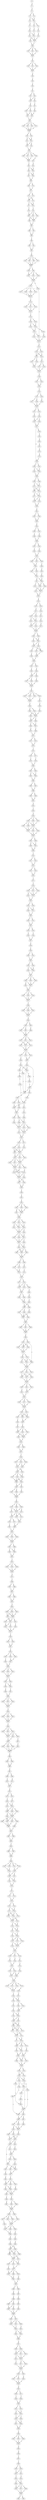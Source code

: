 strict digraph  {
	S0 -> S1 [ label = G ];
	S1 -> S2 [ label = G ];
	S2 -> S3 [ label = T ];
	S2 -> S4 [ label = C ];
	S3 -> S5 [ label = T ];
	S3 -> S6 [ label = G ];
	S4 -> S6 [ label = G ];
	S5 -> S7 [ label = G ];
	S6 -> S8 [ label = T ];
	S6 -> S9 [ label = A ];
	S7 -> S10 [ label = G ];
	S8 -> S11 [ label = T ];
	S9 -> S12 [ label = C ];
	S10 -> S13 [ label = C ];
	S10 -> S14 [ label = A ];
	S11 -> S13 [ label = C ];
	S12 -> S15 [ label = G ];
	S13 -> S16 [ label = T ];
	S13 -> S17 [ label = C ];
	S14 -> S17 [ label = C ];
	S15 -> S17 [ label = C ];
	S16 -> S18 [ label = T ];
	S17 -> S18 [ label = T ];
	S18 -> S19 [ label = C ];
	S18 -> S20 [ label = G ];
	S18 -> S21 [ label = A ];
	S19 -> S22 [ label = A ];
	S20 -> S22 [ label = A ];
	S21 -> S22 [ label = A ];
	S22 -> S23 [ label = C ];
	S23 -> S24 [ label = G ];
	S23 -> S25 [ label = C ];
	S23 -> S26 [ label = T ];
	S24 -> S27 [ label = T ];
	S25 -> S27 [ label = T ];
	S26 -> S27 [ label = T ];
	S27 -> S28 [ label = A ];
	S28 -> S29 [ label = C ];
	S29 -> S30 [ label = C ];
	S30 -> S31 [ label = T ];
	S31 -> S32 [ label = C ];
	S31 -> S33 [ label = G ];
	S32 -> S34 [ label = T ];
	S33 -> S34 [ label = T ];
	S33 -> S35 [ label = G ];
	S34 -> S36 [ label = A ];
	S35 -> S37 [ label = T ];
	S36 -> S38 [ label = C ];
	S36 -> S39 [ label = T ];
	S37 -> S40 [ label = G ];
	S38 -> S41 [ label = G ];
	S38 -> S42 [ label = A ];
	S39 -> S41 [ label = G ];
	S40 -> S42 [ label = A ];
	S41 -> S43 [ label = T ];
	S42 -> S43 [ label = T ];
	S43 -> S44 [ label = A ];
	S43 -> S45 [ label = G ];
	S43 -> S46 [ label = C ];
	S43 -> S47 [ label = T ];
	S44 -> S48 [ label = G ];
	S45 -> S48 [ label = G ];
	S46 -> S48 [ label = G ];
	S47 -> S48 [ label = G ];
	S48 -> S49 [ label = G ];
	S48 -> S50 [ label = C ];
	S49 -> S51 [ label = A ];
	S49 -> S52 [ label = G ];
	S50 -> S51 [ label = A ];
	S51 -> S53 [ label = A ];
	S51 -> S54 [ label = G ];
	S52 -> S54 [ label = G ];
	S53 -> S55 [ label = T ];
	S54 -> S55 [ label = T ];
	S55 -> S56 [ label = C ];
	S55 -> S57 [ label = T ];
	S55 -> S58 [ label = A ];
	S55 -> S59 [ label = G ];
	S56 -> S60 [ label = C ];
	S57 -> S60 [ label = C ];
	S58 -> S61 [ label = G ];
	S59 -> S60 [ label = C ];
	S60 -> S62 [ label = T ];
	S61 -> S63 [ label = G ];
	S62 -> S64 [ label = A ];
	S62 -> S65 [ label = G ];
	S63 -> S64 [ label = A ];
	S64 -> S66 [ label = G ];
	S65 -> S67 [ label = A ];
	S65 -> S66 [ label = G ];
	S66 -> S68 [ label = T ];
	S67 -> S68 [ label = T ];
	S68 -> S69 [ label = G ];
	S68 -> S70 [ label = C ];
	S69 -> S71 [ label = T ];
	S70 -> S71 [ label = T ];
	S71 -> S72 [ label = T ];
	S71 -> S73 [ label = A ];
	S72 -> S74 [ label = T ];
	S72 -> S75 [ label = C ];
	S73 -> S74 [ label = T ];
	S74 -> S76 [ label = G ];
	S74 -> S77 [ label = C ];
	S75 -> S76 [ label = G ];
	S76 -> S78 [ label = C ];
	S77 -> S79 [ label = T ];
	S78 -> S80 [ label = C ];
	S78 -> S81 [ label = G ];
	S78 -> S82 [ label = T ];
	S79 -> S80 [ label = C ];
	S80 -> S83 [ label = T ];
	S81 -> S83 [ label = T ];
	S82 -> S83 [ label = T ];
	S82 -> S84 [ label = G ];
	S83 -> S85 [ label = C ];
	S84 -> S85 [ label = C ];
	S85 -> S86 [ label = C ];
	S85 -> S87 [ label = T ];
	S86 -> S88 [ label = T ];
	S87 -> S88 [ label = T ];
	S88 -> S89 [ label = T ];
	S89 -> S90 [ label = C ];
	S89 -> S91 [ label = T ];
	S90 -> S92 [ label = C ];
	S91 -> S92 [ label = C ];
	S92 -> S93 [ label = C ];
	S93 -> S94 [ label = A ];
	S93 -> S95 [ label = C ];
	S93 -> S96 [ label = T ];
	S93 -> S97 [ label = G ];
	S94 -> S98 [ label = T ];
	S95 -> S98 [ label = T ];
	S96 -> S98 [ label = T ];
	S97 -> S98 [ label = T ];
	S98 -> S99 [ label = C ];
	S98 -> S100 [ label = A ];
	S99 -> S101 [ label = T ];
	S99 -> S102 [ label = C ];
	S99 -> S103 [ label = A ];
	S100 -> S102 [ label = C ];
	S101 -> S104 [ label = C ];
	S102 -> S104 [ label = C ];
	S103 -> S104 [ label = C ];
	S104 -> S105 [ label = C ];
	S104 -> S106 [ label = A ];
	S105 -> S107 [ label = A ];
	S105 -> S108 [ label = T ];
	S105 -> S109 [ label = G ];
	S105 -> S110 [ label = C ];
	S106 -> S111 [ label = C ];
	S107 -> S112 [ label = C ];
	S108 -> S112 [ label = C ];
	S109 -> S112 [ label = C ];
	S110 -> S112 [ label = C ];
	S111 -> S113 [ label = A ];
	S112 -> S114 [ label = C ];
	S113 -> S115 [ label = A ];
	S114 -> S116 [ label = G ];
	S114 -> S117 [ label = A ];
	S114 -> S118 [ label = T ];
	S115 -> S119 [ label = A ];
	S115 -> S120 [ label = G ];
	S116 -> S121 [ label = C ];
	S117 -> S121 [ label = C ];
	S118 -> S121 [ label = C ];
	S119 -> S122 [ label = T ];
	S119 -> S123 [ label = G ];
	S120 -> S122 [ label = T ];
	S120 -> S123 [ label = G ];
	S121 -> S124 [ label = T ];
	S122 -> S125 [ label = C ];
	S122 -> S126 [ label = T ];
	S123 -> S127 [ label = A ];
	S124 -> S128 [ label = G ];
	S124 -> S129 [ label = C ];
	S125 -> S130 [ label = T ];
	S126 -> S130 [ label = T ];
	S127 -> S131 [ label = G ];
	S127 -> S132 [ label = C ];
	S128 -> S133 [ label = T ];
	S128 -> S134 [ label = C ];
	S129 -> S133 [ label = T ];
	S130 -> S135 [ label = T ];
	S131 -> S135 [ label = T ];
	S132 -> S135 [ label = T ];
	S133 -> S136 [ label = G ];
	S133 -> S137 [ label = C ];
	S134 -> S137 [ label = C ];
	S135 -> S138 [ label = G ];
	S136 -> S139 [ label = G ];
	S137 -> S140 [ label = T ];
	S137 -> S111 [ label = C ];
	S138 -> S141 [ label = C ];
	S138 -> S142 [ label = T ];
	S139 -> S113 [ label = A ];
	S140 -> S113 [ label = A ];
	S141 -> S143 [ label = A ];
	S142 -> S143 [ label = A ];
	S143 -> S144 [ label = T ];
	S144 -> S145 [ label = T ];
	S144 -> S146 [ label = C ];
	S145 -> S147 [ label = C ];
	S145 -> S148 [ label = A ];
	S146 -> S149 [ label = G ];
	S147 -> S150 [ label = A ];
	S148 -> S150 [ label = A ];
	S149 -> S150 [ label = A ];
	S150 -> S151 [ label = A ];
	S150 -> S152 [ label = G ];
	S151 -> S153 [ label = G ];
	S152 -> S154 [ label = C ];
	S153 -> S155 [ label = A ];
	S154 -> S156 [ label = C ];
	S154 -> S155 [ label = A ];
	S155 -> S157 [ label = G ];
	S156 -> S157 [ label = G ];
	S157 -> S158 [ label = A ];
	S157 -> S159 [ label = G ];
	S158 -> S160 [ label = A ];
	S158 -> S161 [ label = C ];
	S159 -> S162 [ label = T ];
	S160 -> S163 [ label = T ];
	S160 -> S164 [ label = C ];
	S161 -> S163 [ label = T ];
	S162 -> S165 [ label = G ];
	S163 -> S166 [ label = T ];
	S164 -> S166 [ label = T ];
	S165 -> S167 [ label = A ];
	S166 -> S168 [ label = T ];
	S166 -> S169 [ label = C ];
	S167 -> S170 [ label = G ];
	S168 -> S171 [ label = C ];
	S168 -> S172 [ label = T ];
	S169 -> S171 [ label = C ];
	S170 -> S173 [ label = A ];
	S171 -> S174 [ label = T ];
	S171 -> S175 [ label = C ];
	S172 -> S175 [ label = C ];
	S172 -> S174 [ label = T ];
	S173 -> S158 [ label = A ];
	S174 -> S176 [ label = T ];
	S174 -> S177 [ label = G ];
	S175 -> S176 [ label = T ];
	S176 -> S178 [ label = G ];
	S176 -> S179 [ label = A ];
	S177 -> S178 [ label = G ];
	S178 -> S180 [ label = G ];
	S179 -> S180 [ label = G ];
	S180 -> S181 [ label = A ];
	S181 -> S182 [ label = C ];
	S181 -> S183 [ label = T ];
	S182 -> S184 [ label = A ];
	S183 -> S184 [ label = A ];
	S184 -> S185 [ label = A ];
	S185 -> S186 [ label = T ];
	S185 -> S187 [ label = C ];
	S186 -> S188 [ label = C ];
	S187 -> S189 [ label = T ];
	S188 -> S190 [ label = T ];
	S189 -> S190 [ label = T ];
	S190 -> S191 [ label = C ];
	S190 -> S192 [ label = A ];
	S191 -> S193 [ label = C ];
	S192 -> S194 [ label = T ];
	S193 -> S195 [ label = C ];
	S194 -> S195 [ label = C ];
	S195 -> S196 [ label = A ];
	S195 -> S197 [ label = C ];
	S195 -> S198 [ label = G ];
	S196 -> S199 [ label = A ];
	S197 -> S199 [ label = A ];
	S198 -> S200 [ label = T ];
	S199 -> S201 [ label = A ];
	S199 -> S202 [ label = G ];
	S200 -> S203 [ label = T ];
	S201 -> S204 [ label = C ];
	S202 -> S204 [ label = C ];
	S203 -> S205 [ label = T ];
	S204 -> S206 [ label = G ];
	S204 -> S207 [ label = A ];
	S205 -> S206 [ label = G ];
	S206 -> S208 [ label = A ];
	S206 -> S209 [ label = G ];
	S207 -> S209 [ label = G ];
	S207 -> S210 [ label = C ];
	S208 -> S211 [ label = T ];
	S209 -> S211 [ label = T ];
	S209 -> S212 [ label = C ];
	S210 -> S211 [ label = T ];
	S211 -> S213 [ label = G ];
	S212 -> S213 [ label = G ];
	S213 -> S214 [ label = A ];
	S214 -> S215 [ label = C ];
	S214 -> S216 [ label = T ];
	S215 -> S217 [ label = A ];
	S216 -> S218 [ label = G ];
	S217 -> S219 [ label = T ];
	S217 -> S220 [ label = C ];
	S218 -> S221 [ label = A ];
	S219 -> S222 [ label = C ];
	S219 -> S223 [ label = T ];
	S220 -> S222 [ label = C ];
	S221 -> S224 [ label = A ];
	S222 -> S225 [ label = A ];
	S222 -> S226 [ label = C ];
	S223 -> S225 [ label = A ];
	S224 -> S227 [ label = G ];
	S225 -> S228 [ label = T ];
	S226 -> S228 [ label = T ];
	S227 -> S228 [ label = T ];
	S228 -> S229 [ label = G ];
	S228 -> S230 [ label = T ];
	S229 -> S231 [ label = G ];
	S229 -> S232 [ label = T ];
	S230 -> S231 [ label = G ];
	S231 -> S233 [ label = C ];
	S231 -> S234 [ label = T ];
	S232 -> S233 [ label = C ];
	S233 -> S235 [ label = T ];
	S233 -> S236 [ label = C ];
	S234 -> S236 [ label = C ];
	S234 -> S237 [ label = G ];
	S235 -> S238 [ label = C ];
	S236 -> S239 [ label = T ];
	S237 -> S239 [ label = T ];
	S238 -> S240 [ label = T ];
	S239 -> S240 [ label = T ];
	S240 -> S241 [ label = G ];
	S240 -> S242 [ label = C ];
	S241 -> S243 [ label = C ];
	S242 -> S244 [ label = G ];
	S243 -> S245 [ label = T ];
	S244 -> S245 [ label = T ];
	S244 -> S246 [ label = C ];
	S245 -> S247 [ label = G ];
	S245 -> S248 [ label = C ];
	S246 -> S249 [ label = T ];
	S247 -> S250 [ label = G ];
	S248 -> S250 [ label = G ];
	S249 -> S250 [ label = G ];
	S250 -> S251 [ label = C ];
	S251 -> S252 [ label = G ];
	S251 -> S253 [ label = A ];
	S251 -> S254 [ label = C ];
	S251 -> S255 [ label = T ];
	S252 -> S256 [ label = C ];
	S253 -> S256 [ label = C ];
	S254 -> S257 [ label = G ];
	S255 -> S256 [ label = C ];
	S256 -> S258 [ label = G ];
	S257 -> S259 [ label = A ];
	S258 -> S260 [ label = A ];
	S258 -> S261 [ label = G ];
	S259 -> S262 [ label = T ];
	S260 -> S263 [ label = G ];
	S261 -> S263 [ label = G ];
	S261 -> S264 [ label = A ];
	S262 -> S263 [ label = G ];
	S263 -> S265 [ label = T ];
	S263 -> S266 [ label = C ];
	S264 -> S265 [ label = T ];
	S265 -> S267 [ label = C ];
	S265 -> S268 [ label = T ];
	S266 -> S267 [ label = C ];
	S267 -> S269 [ label = T ];
	S268 -> S270 [ label = G ];
	S269 -> S271 [ label = T ];
	S270 -> S271 [ label = T ];
	S271 -> S272 [ label = C ];
	S271 -> S273 [ label = A ];
	S272 -> S274 [ label = C ];
	S273 -> S274 [ label = C ];
	S274 -> S275 [ label = T ];
	S275 -> S276 [ label = G ];
	S275 -> S277 [ label = C ];
	S276 -> S278 [ label = C ];
	S277 -> S279 [ label = T ];
	S278 -> S280 [ label = T ];
	S279 -> S280 [ label = T ];
	S280 -> S281 [ label = C ];
	S280 -> S282 [ label = G ];
	S281 -> S283 [ label = T ];
	S281 -> S284 [ label = G ];
	S282 -> S283 [ label = T ];
	S283 -> S285 [ label = T ];
	S284 -> S285 [ label = T ];
	S285 -> S286 [ label = C ];
	S285 -> S287 [ label = G ];
	S286 -> S288 [ label = C ];
	S287 -> S288 [ label = C ];
	S288 -> S289 [ label = A ];
	S288 -> S290 [ label = G ];
	S289 -> S291 [ label = G ];
	S290 -> S291 [ label = G ];
	S291 -> S292 [ label = A ];
	S292 -> S293 [ label = T ];
	S293 -> S294 [ label = G ];
	S294 -> S295 [ label = A ];
	S294 -> S296 [ label = T ];
	S294 -> S297 [ label = G ];
	S295 -> S298 [ label = G ];
	S295 -> S299 [ label = C ];
	S295 -> S300 [ label = T ];
	S296 -> S300 [ label = T ];
	S297 -> S300 [ label = T ];
	S298 -> S301 [ label = C ];
	S299 -> S301 [ label = C ];
	S300 -> S302 [ label = A ];
	S300 -> S303 [ label = G ];
	S300 -> S301 [ label = C ];
	S301 -> S304 [ label = A ];
	S302 -> S304 [ label = A ];
	S303 -> S304 [ label = A ];
	S304 -> S305 [ label = C ];
	S304 -> S306 [ label = G ];
	S305 -> S307 [ label = C ];
	S305 -> S308 [ label = G ];
	S306 -> S307 [ label = C ];
	S307 -> S309 [ label = G ];
	S308 -> S309 [ label = G ];
	S309 -> S310 [ label = T ];
	S310 -> S311 [ label = C ];
	S310 -> S312 [ label = G ];
	S311 -> S313 [ label = T ];
	S312 -> S313 [ label = T ];
	S313 -> S314 [ label = T ];
	S313 -> S315 [ label = A ];
	S314 -> S316 [ label = C ];
	S315 -> S316 [ label = C ];
	S316 -> S317 [ label = C ];
	S317 -> S318 [ label = C ];
	S318 -> S319 [ label = G ];
	S318 -> S320 [ label = A ];
	S318 -> S321 [ label = C ];
	S319 -> S322 [ label = A ];
	S319 -> S323 [ label = C ];
	S320 -> S323 [ label = C ];
	S321 -> S323 [ label = C ];
	S322 -> S324 [ label = T ];
	S323 -> S324 [ label = T ];
	S324 -> S325 [ label = G ];
	S324 -> S326 [ label = C ];
	S325 -> S327 [ label = C ];
	S325 -> S328 [ label = G ];
	S326 -> S327 [ label = C ];
	S327 -> S329 [ label = T ];
	S328 -> S329 [ label = T ];
	S329 -> S330 [ label = G ];
	S329 -> S331 [ label = C ];
	S330 -> S332 [ label = G ];
	S331 -> S332 [ label = G ];
	S332 -> S333 [ label = C ];
	S332 -> S334 [ label = G ];
	S333 -> S335 [ label = G ];
	S334 -> S336 [ label = C ];
	S335 -> S337 [ label = T ];
	S336 -> S337 [ label = T ];
	S337 -> S338 [ label = A ];
	S338 -> S339 [ label = C ];
	S339 -> S340 [ label = A ];
	S339 -> S341 [ label = C ];
	S340 -> S342 [ label = T ];
	S341 -> S342 [ label = T ];
	S342 -> S343 [ label = C ];
	S342 -> S344 [ label = G ];
	S343 -> S345 [ label = T ];
	S343 -> S346 [ label = G ];
	S344 -> S346 [ label = G ];
	S345 -> S347 [ label = T ];
	S346 -> S347 [ label = T ];
	S347 -> S348 [ label = C ];
	S347 -> S349 [ label = T ];
	S347 -> S350 [ label = G ];
	S348 -> S351 [ label = C ];
	S348 -> S352 [ label = A ];
	S349 -> S351 [ label = C ];
	S350 -> S351 [ label = C ];
	S351 -> S353 [ label = G ];
	S352 -> S353 [ label = G ];
	S353 -> S354 [ label = C ];
	S353 -> S355 [ label = G ];
	S353 -> S356 [ label = T ];
	S354 -> S357 [ label = G ];
	S355 -> S357 [ label = G ];
	S356 -> S357 [ label = G ];
	S357 -> S358 [ label = T ];
	S358 -> S359 [ label = G ];
	S358 -> S360 [ label = A ];
	S358 -> S361 [ label = C ];
	S359 -> S362 [ label = C ];
	S360 -> S362 [ label = C ];
	S361 -> S362 [ label = C ];
	S362 -> S363 [ label = A ];
	S363 -> S364 [ label = G ];
	S363 -> S365 [ label = A ];
	S364 -> S366 [ label = A ];
	S364 -> S367 [ label = C ];
	S365 -> S368 [ label = G ];
	S366 -> S369 [ label = T ];
	S367 -> S369 [ label = T ];
	S368 -> S369 [ label = T ];
	S369 -> S370 [ label = T ];
	S369 -> S371 [ label = G ];
	S369 -> S372 [ label = C ];
	S370 -> S373 [ label = T ];
	S371 -> S374 [ label = A ];
	S371 -> S375 [ label = C ];
	S372 -> S373 [ label = T ];
	S373 -> S376 [ label = T ];
	S374 -> S376 [ label = T ];
	S375 -> S376 [ label = T ];
	S376 -> S377 [ label = C ];
	S376 -> S378 [ label = G ];
	S376 -> S379 [ label = T ];
	S377 -> S380 [ label = A ];
	S378 -> S381 [ label = G ];
	S379 -> S381 [ label = G ];
	S380 -> S382 [ label = C ];
	S381 -> S383 [ label = G ];
	S382 -> S384 [ label = G ];
	S382 -> S385 [ label = T ];
	S383 -> S386 [ label = A ];
	S383 -> S387 [ label = C ];
	S383 -> S384 [ label = G ];
	S384 -> S388 [ label = C ];
	S384 -> S389 [ label = G ];
	S385 -> S390 [ label = G ];
	S386 -> S388 [ label = C ];
	S387 -> S388 [ label = C ];
	S387 -> S391 [ label = A ];
	S388 -> S392 [ label = A ];
	S389 -> S393 [ label = C ];
	S390 -> S394 [ label = C ];
	S391 -> S395 [ label = G ];
	S392 -> S396 [ label = G ];
	S392 -> S397 [ label = C ];
	S393 -> S387 [ label = C ];
	S394 -> S398 [ label = A ];
	S395 -> S398 [ label = A ];
	S396 -> S399 [ label = A ];
	S397 -> S400 [ label = G ];
	S398 -> S399 [ label = A ];
	S398 -> S401 [ label = T ];
	S399 -> S402 [ label = T ];
	S400 -> S402 [ label = T ];
	S401 -> S403 [ label = C ];
	S402 -> S404 [ label = C ];
	S402 -> S405 [ label = G ];
	S403 -> S406 [ label = T ];
	S404 -> S407 [ label = T ];
	S404 -> S408 [ label = A ];
	S405 -> S409 [ label = G ];
	S406 -> S407 [ label = T ];
	S407 -> S410 [ label = G ];
	S407 -> S411 [ label = T ];
	S407 -> S412 [ label = C ];
	S408 -> S411 [ label = T ];
	S409 -> S411 [ label = T ];
	S410 -> S413 [ label = G ];
	S411 -> S414 [ label = T ];
	S411 -> S413 [ label = G ];
	S412 -> S413 [ label = G ];
	S413 -> S415 [ label = G ];
	S414 -> S415 [ label = G ];
	S415 -> S416 [ label = G ];
	S415 -> S417 [ label = C ];
	S416 -> S418 [ label = G ];
	S416 -> S419 [ label = C ];
	S417 -> S420 [ label = A ];
	S418 -> S421 [ label = A ];
	S418 -> S422 [ label = G ];
	S419 -> S421 [ label = A ];
	S419 -> S422 [ label = G ];
	S420 -> S422 [ label = G ];
	S421 -> S423 [ label = A ];
	S422 -> S424 [ label = T ];
	S422 -> S423 [ label = A ];
	S422 -> S425 [ label = C ];
	S423 -> S426 [ label = A ];
	S423 -> S427 [ label = G ];
	S423 -> S428 [ label = C ];
	S424 -> S428 [ label = C ];
	S425 -> S428 [ label = C ];
	S426 -> S429 [ label = A ];
	S427 -> S429 [ label = A ];
	S428 -> S430 [ label = G ];
	S428 -> S431 [ label = C ];
	S428 -> S429 [ label = A ];
	S429 -> S432 [ label = G ];
	S429 -> S433 [ label = A ];
	S429 -> S434 [ label = T ];
	S430 -> S433 [ label = A ];
	S431 -> S434 [ label = T ];
	S432 -> S435 [ label = T ];
	S433 -> S436 [ label = C ];
	S433 -> S435 [ label = T ];
	S434 -> S435 [ label = T ];
	S435 -> S437 [ label = T ];
	S435 -> S438 [ label = C ];
	S436 -> S437 [ label = T ];
	S437 -> S439 [ label = A ];
	S438 -> S439 [ label = A ];
	S439 -> S440 [ label = C ];
	S440 -> S441 [ label = C ];
	S441 -> S442 [ label = C ];
	S442 -> S443 [ label = A ];
	S442 -> S444 [ label = G ];
	S442 -> S445 [ label = C ];
	S443 -> S446 [ label = A ];
	S443 -> S447 [ label = G ];
	S444 -> S446 [ label = A ];
	S445 -> S446 [ label = A ];
	S446 -> S448 [ label = G ];
	S447 -> S448 [ label = G ];
	S448 -> S449 [ label = T ];
	S448 -> S450 [ label = A ];
	S448 -> S451 [ label = C ];
	S449 -> S452 [ label = G ];
	S449 -> S453 [ label = T ];
	S450 -> S454 [ label = A ];
	S451 -> S454 [ label = A ];
	S451 -> S453 [ label = T ];
	S452 -> S455 [ label = T ];
	S453 -> S455 [ label = T ];
	S454 -> S456 [ label = A ];
	S454 -> S455 [ label = T ];
	S455 -> S457 [ label = G ];
	S455 -> S458 [ label = C ];
	S455 -> S459 [ label = T ];
	S456 -> S457 [ label = G ];
	S457 -> S460 [ label = C ];
	S457 -> S461 [ label = T ];
	S458 -> S461 [ label = T ];
	S459 -> S461 [ label = T ];
	S460 -> S462 [ label = T ];
	S461 -> S462 [ label = T ];
	S461 -> S463 [ label = G ];
	S462 -> S464 [ label = G ];
	S462 -> S465 [ label = T ];
	S462 -> S466 [ label = C ];
	S463 -> S464 [ label = G ];
	S464 -> S467 [ label = C ];
	S465 -> S467 [ label = C ];
	S466 -> S467 [ label = C ];
	S467 -> S468 [ label = A ];
	S467 -> S469 [ label = G ];
	S468 -> S470 [ label = T ];
	S468 -> S471 [ label = C ];
	S469 -> S472 [ label = A ];
	S470 -> S473 [ label = G ];
	S471 -> S473 [ label = G ];
	S472 -> S474 [ label = C ];
	S473 -> S475 [ label = T ];
	S474 -> S475 [ label = T ];
	S475 -> S476 [ label = G ];
	S475 -> S477 [ label = C ];
	S476 -> S478 [ label = C ];
	S476 -> S479 [ label = T ];
	S476 -> S480 [ label = G ];
	S477 -> S478 [ label = C ];
	S478 -> S481 [ label = T ];
	S479 -> S481 [ label = T ];
	S480 -> S482 [ label = C ];
	S481 -> S483 [ label = G ];
	S481 -> S484 [ label = T ];
	S482 -> S485 [ label = A ];
	S483 -> S486 [ label = G ];
	S484 -> S486 [ label = G ];
	S485 -> S487 [ label = C ];
	S486 -> S488 [ label = T ];
	S486 -> S489 [ label = C ];
	S487 -> S488 [ label = T ];
	S488 -> S490 [ label = G ];
	S488 -> S491 [ label = C ];
	S489 -> S492 [ label = T ];
	S490 -> S493 [ label = C ];
	S490 -> S494 [ label = T ];
	S491 -> S493 [ label = C ];
	S492 -> S493 [ label = C ];
	S493 -> S495 [ label = T ];
	S494 -> S495 [ label = T ];
	S495 -> S496 [ label = C ];
	S495 -> S497 [ label = G ];
	S495 -> S498 [ label = T ];
	S496 -> S499 [ label = A ];
	S497 -> S499 [ label = A ];
	S498 -> S499 [ label = A ];
	S499 -> S500 [ label = A ];
	S500 -> S501 [ label = T ];
	S500 -> S502 [ label = C ];
	S501 -> S503 [ label = A ];
	S501 -> S504 [ label = G ];
	S501 -> S505 [ label = C ];
	S502 -> S503 [ label = A ];
	S502 -> S506 [ label = C ];
	S503 -> S507 [ label = T ];
	S504 -> S507 [ label = T ];
	S505 -> S507 [ label = T ];
	S506 -> S508 [ label = T ];
	S507 -> S509 [ label = G ];
	S507 -> S510 [ label = A ];
	S508 -> S511 [ label = G ];
	S508 -> S512 [ label = A ];
	S508 -> S513 [ label = C ];
	S509 -> S514 [ label = G ];
	S509 -> S515 [ label = A ];
	S510 -> S515 [ label = A ];
	S510 -> S506 [ label = C ];
	S511 -> S516 [ label = C ];
	S511 -> S517 [ label = A ];
	S512 -> S516 [ label = C ];
	S512 -> S518 [ label = G ];
	S513 -> S517 [ label = A ];
	S514 -> S508 [ label = T ];
	S515 -> S508 [ label = T ];
	S516 -> S519 [ label = T ];
	S517 -> S519 [ label = T ];
	S518 -> S519 [ label = T ];
	S519 -> S520 [ label = C ];
	S519 -> S521 [ label = T ];
	S519 -> S522 [ label = G ];
	S520 -> S523 [ label = A ];
	S521 -> S524 [ label = G ];
	S522 -> S524 [ label = G ];
	S523 -> S525 [ label = T ];
	S524 -> S525 [ label = T ];
	S525 -> S526 [ label = C ];
	S525 -> S527 [ label = G ];
	S525 -> S528 [ label = T ];
	S526 -> S529 [ label = G ];
	S527 -> S529 [ label = G ];
	S528 -> S529 [ label = G ];
	S529 -> S530 [ label = G ];
	S529 -> S531 [ label = C ];
	S530 -> S532 [ label = C ];
	S530 -> S533 [ label = A ];
	S530 -> S534 [ label = G ];
	S531 -> S533 [ label = A ];
	S531 -> S534 [ label = G ];
	S532 -> S535 [ label = T ];
	S533 -> S536 [ label = G ];
	S534 -> S536 [ label = G ];
	S535 -> S537 [ label = G ];
	S536 -> S538 [ label = C ];
	S537 -> S539 [ label = C ];
	S538 -> S540 [ label = A ];
	S538 -> S541 [ label = T ];
	S538 -> S539 [ label = C ];
	S539 -> S542 [ label = G ];
	S540 -> S542 [ label = G ];
	S540 -> S543 [ label = T ];
	S541 -> S542 [ label = G ];
	S542 -> S544 [ label = G ];
	S543 -> S544 [ label = G ];
	S544 -> S545 [ label = A ];
	S544 -> S546 [ label = C ];
	S545 -> S547 [ label = G ];
	S546 -> S547 [ label = G ];
	S547 -> S548 [ label = T ];
	S548 -> S549 [ label = T ];
	S548 -> S550 [ label = C ];
	S548 -> S551 [ label = G ];
	S549 -> S552 [ label = C ];
	S550 -> S553 [ label = A ];
	S550 -> S552 [ label = C ];
	S551 -> S553 [ label = A ];
	S552 -> S554 [ label = T ];
	S553 -> S554 [ label = T ];
	S553 -> S555 [ label = G ];
	S554 -> S556 [ label = C ];
	S554 -> S557 [ label = T ];
	S554 -> S558 [ label = G ];
	S555 -> S556 [ label = C ];
	S556 -> S559 [ label = G ];
	S556 -> S560 [ label = A ];
	S557 -> S560 [ label = A ];
	S558 -> S559 [ label = G ];
	S558 -> S560 [ label = A ];
	S559 -> S561 [ label = T ];
	S559 -> S562 [ label = C ];
	S560 -> S561 [ label = T ];
	S561 -> S563 [ label = C ];
	S561 -> S564 [ label = G ];
	S562 -> S565 [ label = T ];
	S563 -> S566 [ label = G ];
	S564 -> S566 [ label = G ];
	S565 -> S566 [ label = G ];
	S566 -> S567 [ label = C ];
	S567 -> S568 [ label = T ];
	S567 -> S569 [ label = A ];
	S567 -> S570 [ label = C ];
	S568 -> S571 [ label = A ];
	S568 -> S572 [ label = G ];
	S569 -> S571 [ label = A ];
	S570 -> S573 [ label = T ];
	S570 -> S571 [ label = A ];
	S571 -> S574 [ label = G ];
	S571 -> S575 [ label = A ];
	S571 -> S576 [ label = T ];
	S572 -> S576 [ label = T ];
	S573 -> S574 [ label = G ];
	S574 -> S577 [ label = A ];
	S574 -> S578 [ label = T ];
	S575 -> S579 [ label = G ];
	S576 -> S579 [ label = G ];
	S577 -> S580 [ label = T ];
	S578 -> S581 [ label = C ];
	S579 -> S580 [ label = T ];
	S580 -> S582 [ label = T ];
	S581 -> S582 [ label = T ];
	S582 -> S583 [ label = T ];
	S582 -> S584 [ label = C ];
	S582 -> S585 [ label = G ];
	S583 -> S586 [ label = T ];
	S584 -> S586 [ label = T ];
	S585 -> S586 [ label = T ];
	S586 -> S587 [ label = A ];
	S586 -> S588 [ label = T ];
	S587 -> S589 [ label = C ];
	S587 -> S590 [ label = T ];
	S588 -> S590 [ label = T ];
	S589 -> S591 [ label = C ];
	S590 -> S591 [ label = C ];
	S591 -> S592 [ label = C ];
	S592 -> S593 [ label = A ];
	S592 -> S594 [ label = C ];
	S592 -> S595 [ label = G ];
	S593 -> S596 [ label = A ];
	S594 -> S596 [ label = A ];
	S595 -> S596 [ label = A ];
	S596 -> S597 [ label = A ];
	S597 -> S598 [ label = C ];
	S598 -> S599 [ label = A ];
	S598 -> S600 [ label = G ];
	S599 -> S601 [ label = T ];
	S600 -> S601 [ label = T ];
	S601 -> S602 [ label = C ];
	S601 -> S603 [ label = T ];
	S602 -> S604 [ label = G ];
	S603 -> S604 [ label = G ];
	S604 -> S605 [ label = G ];
	S605 -> S606 [ label = C ];
	S605 -> S607 [ label = T ];
	S605 -> S608 [ label = A ];
	S606 -> S609 [ label = G ];
	S606 -> S610 [ label = T ];
	S607 -> S609 [ label = G ];
	S608 -> S609 [ label = G ];
	S608 -> S610 [ label = T ];
	S609 -> S611 [ label = C ];
	S609 -> S612 [ label = A ];
	S609 -> S613 [ label = G ];
	S610 -> S611 [ label = C ];
	S611 -> S614 [ label = G ];
	S611 -> S615 [ label = C ];
	S612 -> S616 [ label = T ];
	S613 -> S614 [ label = G ];
	S614 -> S617 [ label = A ];
	S615 -> S617 [ label = A ];
	S616 -> S617 [ label = A ];
	S617 -> S618 [ label = T ];
	S618 -> S619 [ label = C ];
	S618 -> S620 [ label = T ];
	S619 -> S621 [ label = A ];
	S620 -> S621 [ label = A ];
	S621 -> S622 [ label = T ];
	S622 -> S623 [ label = T ];
	S622 -> S624 [ label = C ];
	S622 -> S625 [ label = A ];
	S623 -> S626 [ label = C ];
	S624 -> S627 [ label = A ];
	S625 -> S627 [ label = A ];
	S626 -> S628 [ label = G ];
	S627 -> S628 [ label = G ];
	S628 -> S629 [ label = C ];
	S628 -> S630 [ label = A ];
	S628 -> S631 [ label = G ];
	S629 -> S632 [ label = T ];
	S630 -> S632 [ label = T ];
	S631 -> S632 [ label = T ];
	S632 -> S633 [ label = A ];
	S632 -> S634 [ label = T ];
	S633 -> S635 [ label = C ];
	S633 -> S636 [ label = T ];
	S634 -> S635 [ label = C ];
	S635 -> S637 [ label = T ];
	S636 -> S638 [ label = G ];
	S637 -> S639 [ label = C ];
	S638 -> S639 [ label = C ];
	S639 -> S640 [ label = G ];
	S639 -> S641 [ label = T ];
	S639 -> S642 [ label = C ];
	S640 -> S643 [ label = G ];
	S641 -> S643 [ label = G ];
	S642 -> S643 [ label = G ];
	S643 -> S644 [ label = G ];
	S644 -> S645 [ label = A ];
	S644 -> S646 [ label = T ];
	S644 -> S647 [ label = G ];
	S645 -> S648 [ label = G ];
	S646 -> S648 [ label = G ];
	S647 -> S648 [ label = G ];
	S648 -> S649 [ label = C ];
	S649 -> S650 [ label = G ];
	S649 -> S651 [ label = A ];
	S649 -> S652 [ label = C ];
	S650 -> S653 [ label = A ];
	S651 -> S653 [ label = A ];
	S652 -> S654 [ label = T ];
	S652 -> S655 [ label = G ];
	S652 -> S653 [ label = A ];
	S653 -> S656 [ label = C ];
	S654 -> S657 [ label = T ];
	S655 -> S656 [ label = C ];
	S656 -> S658 [ label = G ];
	S656 -> S659 [ label = A ];
	S656 -> S660 [ label = C ];
	S657 -> S661 [ label = T ];
	S658 -> S662 [ label = T ];
	S659 -> S662 [ label = T ];
	S660 -> S662 [ label = T ];
	S661 -> S662 [ label = T ];
	S662 -> S663 [ label = G ];
	S663 -> S664 [ label = C ];
	S663 -> S665 [ label = T ];
	S664 -> S666 [ label = G ];
	S665 -> S666 [ label = G ];
	S666 -> S667 [ label = G ];
	S667 -> S668 [ label = C ];
	S667 -> S669 [ label = G ];
	S668 -> S670 [ label = C ];
	S669 -> S671 [ label = A ];
	S670 -> S672 [ label = T ];
	S671 -> S672 [ label = T ];
	S672 -> S673 [ label = G ];
	S673 -> S674 [ label = G ];
	S673 -> S675 [ label = A ];
	S674 -> S676 [ label = C ];
	S675 -> S677 [ label = T ];
	S676 -> S678 [ label = G ];
	S676 -> S679 [ label = C ];
	S677 -> S679 [ label = C ];
	S678 -> S680 [ label = T ];
	S679 -> S680 [ label = T ];
	S679 -> S681 [ label = A ];
	S679 -> S682 [ label = C ];
	S680 -> S683 [ label = T ];
	S680 -> S684 [ label = A ];
	S681 -> S683 [ label = T ];
	S682 -> S683 [ label = T ];
	S683 -> S685 [ label = T ];
	S683 -> S686 [ label = A ];
	S683 -> S687 [ label = C ];
	S683 -> S688 [ label = G ];
	S684 -> S685 [ label = T ];
	S685 -> S689 [ label = G ];
	S686 -> S690 [ label = A ];
	S687 -> S689 [ label = G ];
	S688 -> S689 [ label = G ];
	S689 -> S691 [ label = T ];
	S690 -> S691 [ label = T ];
	S691 -> S692 [ label = G ];
	S691 -> S693 [ label = C ];
	S692 -> S694 [ label = T ];
	S693 -> S694 [ label = T ];
	S694 -> S695 [ label = T ];
	S695 -> S696 [ label = C ];
	S695 -> S697 [ label = T ];
	S696 -> S698 [ label = G ];
	S697 -> S698 [ label = G ];
	S698 -> S699 [ label = T ];
	S699 -> S700 [ label = G ];
	S699 -> S701 [ label = A ];
	S699 -> S702 [ label = T ];
	S699 -> S703 [ label = C ];
	S700 -> S704 [ label = C ];
	S701 -> S705 [ label = T ];
	S702 -> S704 [ label = C ];
	S703 -> S705 [ label = T ];
	S704 -> S706 [ label = T ];
	S705 -> S706 [ label = T ];
	S705 -> S707 [ label = A ];
	S706 -> S708 [ label = G ];
	S706 -> S709 [ label = C ];
	S707 -> S709 [ label = C ];
	S708 -> S710 [ label = C ];
	S709 -> S710 [ label = C ];
	S710 -> S711 [ label = C ];
	S711 -> S712 [ label = G ];
	S711 -> S713 [ label = C ];
	S712 -> S714 [ label = T ];
	S713 -> S714 [ label = T ];
	S714 -> S715 [ label = C ];
	S714 -> S716 [ label = G ];
	S715 -> S717 [ label = G ];
	S715 -> S718 [ label = C ];
	S716 -> S718 [ label = C ];
	S717 -> S719 [ label = C ];
	S717 -> S720 [ label = G ];
	S718 -> S720 [ label = G ];
	S718 -> S719 [ label = C ];
	S718 -> S721 [ label = T ];
	S719 -> S722 [ label = T ];
	S720 -> S722 [ label = T ];
	S720 -> S723 [ label = C ];
	S721 -> S722 [ label = T ];
	S722 -> S724 [ label = C ];
	S722 -> S725 [ label = G ];
	S723 -> S725 [ label = G ];
	S724 -> S726 [ label = G ];
	S724 -> S727 [ label = A ];
	S725 -> S726 [ label = G ];
	S726 -> S728 [ label = T ];
	S727 -> S728 [ label = T ];
	S727 -> S729 [ label = C ];
	S728 -> S730 [ label = A ];
	S728 -> S731 [ label = C ];
	S728 -> S732 [ label = G ];
	S729 -> S731 [ label = C ];
	S730 -> S733 [ label = C ];
	S731 -> S733 [ label = C ];
	S731 -> S734 [ label = T ];
	S732 -> S733 [ label = C ];
	S733 -> S735 [ label = A ];
	S734 -> S735 [ label = A ];
	S735 -> S736 [ label = T ];
	S735 -> S737 [ label = C ];
	S735 -> S738 [ label = G ];
	S736 -> S739 [ label = C ];
	S737 -> S740 [ label = A ];
	S738 -> S741 [ label = T ];
	S739 -> S742 [ label = T ];
	S740 -> S742 [ label = T ];
	S741 -> S743 [ label = A ];
	S742 -> S744 [ label = G ];
	S742 -> S745 [ label = C ];
	S743 -> S746 [ label = T ];
	S744 -> S747 [ label = C ];
	S744 -> S748 [ label = A ];
	S745 -> S747 [ label = C ];
	S746 -> S748 [ label = A ];
	S747 -> S749 [ label = T ];
	S748 -> S749 [ label = T ];
	S749 -> S750 [ label = G ];
	S749 -> S751 [ label = T ];
	S749 -> S752 [ label = A ];
	S749 -> S753 [ label = C ];
	S750 -> S754 [ label = T ];
	S751 -> S754 [ label = T ];
	S752 -> S755 [ label = A ];
	S753 -> S754 [ label = T ];
	S754 -> S756 [ label = C ];
	S755 -> S757 [ label = T ];
	S756 -> S758 [ label = G ];
	S756 -> S759 [ label = C ];
	S757 -> S758 [ label = G ];
	S758 -> S760 [ label = G ];
	S758 -> S761 [ label = A ];
	S759 -> S762 [ label = C ];
	S760 -> S763 [ label = A ];
	S761 -> S763 [ label = A ];
	S762 -> S764 [ label = T ];
	S763 -> S765 [ label = G ];
	S764 -> S765 [ label = G ];
	S764 -> S766 [ label = C ];
	S765 -> S767 [ label = A ];
	S765 -> S768 [ label = C ];
	S766 -> S768 [ label = C ];
	S767 -> S769 [ label = A ];
	S767 -> S770 [ label = G ];
	S768 -> S769 [ label = A ];
	S768 -> S770 [ label = G ];
	S769 -> S771 [ label = G ];
	S769 -> S772 [ label = C ];
	S770 -> S773 [ label = A ];
	S770 -> S772 [ label = C ];
	S770 -> S771 [ label = G ];
	S771 -> S774 [ label = C ];
	S771 -> S775 [ label = A ];
	S772 -> S774 [ label = C ];
	S773 -> S774 [ label = C ];
	S774 -> S776 [ label = G ];
	S774 -> S777 [ label = A ];
	S775 -> S776 [ label = G ];
	S776 -> S778 [ label = G ];
	S776 -> S779 [ label = C ];
	S776 -> S780 [ label = A ];
	S777 -> S780 [ label = A ];
	S778 -> S781 [ label = C ];
	S779 -> S782 [ label = A ];
	S780 -> S781 [ label = C ];
	S780 -> S783 [ label = G ];
	S781 -> S784 [ label = G ];
	S781 -> S785 [ label = A ];
	S782 -> S784 [ label = G ];
	S783 -> S785 [ label = A ];
	S784 -> S786 [ label = G ];
	S784 -> S787 [ label = T ];
	S785 -> S788 [ label = A ];
	S785 -> S786 [ label = G ];
	S786 -> S789 [ label = G ];
	S787 -> S789 [ label = G ];
	S788 -> S789 [ label = G ];
	S789 -> S790 [ label = G ];
	S789 -> S791 [ label = A ];
	S790 -> S792 [ label = C ];
	S790 -> S793 [ label = A ];
	S791 -> S792 [ label = C ];
	S792 -> S794 [ label = A ];
	S792 -> S795 [ label = C ];
	S792 -> S796 [ label = T ];
	S793 -> S794 [ label = A ];
	S794 -> S797 [ label = C ];
	S794 -> S798 [ label = A ];
	S795 -> S797 [ label = C ];
	S795 -> S799 [ label = G ];
	S796 -> S800 [ label = T ];
	S797 -> S801 [ label = G ];
	S797 -> S802 [ label = G ];
	S798 -> S802 [ label = G ];
	S799 -> S803 [ label = C ];
	S800 -> S802 [ label = G ];
	S801 -> S804 [ label = C ];
	S802 -> S805 [ label = G ];
	S802 -> S806 [ label = C ];
	S803 -> S806 [ label = C ];
	S804 -> S800 [ label = T ];
	S805 -> S807 [ label = G ];
	S805 -> S808 [ label = T ];
	S806 -> S808 [ label = T ];
	S807 -> S809 [ label = C ];
	S808 -> S810 [ label = A ];
	S808 -> S811 [ label = G ];
	S809 -> S812 [ label = C ];
	S810 -> S812 [ label = C ];
	S811 -> S813 [ label = A ];
	S811 -> S812 [ label = C ];
	S812 -> S814 [ label = G ];
	S813 -> S815 [ label = A ];
	S813 -> S816 [ label = C ];
	S814 -> S817 [ label = G ];
	S814 -> S818 [ label = C ];
	S815 -> S818 [ label = C ];
	S816 -> S817 [ label = G ];
	S817 -> S819 [ label = T ];
	S818 -> S819 [ label = T ];
	S818 -> S820 [ label = A ];
	S819 -> S821 [ label = G ];
	S819 -> S822 [ label = G ];
	S820 -> S823 [ label = T ];
	S821 -> S824 [ label = G ];
	S821 -> S825 [ label = A ];
	S822 -> S826 [ label = G ];
	S823 -> S826 [ label = G ];
	S824 -> S827 [ label = T ];
	S825 -> S828 [ label = C ];
	S826 -> S829 [ label = C ];
	S826 -> S830 [ label = G ];
	S827 -> S831 [ label = C ];
	S828 -> S832 [ label = A ];
	S829 -> S833 [ label = C ];
	S830 -> S821 [ label = G ];
	S831 -> S834 [ label = C ];
	S831 -> S835 [ label = A ];
	S831 -> S836 [ label = G ];
	S832 -> S836 [ label = G ];
	S833 -> S837 [ label = C ];
	S833 -> S824 [ label = G ];
	S834 -> S838 [ label = A ];
	S835 -> S839 [ label = G ];
	S836 -> S840 [ label = C ];
	S836 -> S839 [ label = G ];
	S837 -> S827 [ label = T ];
	S838 -> S841 [ label = T ];
	S839 -> S842 [ label = C ];
	S839 -> S841 [ label = T ];
	S840 -> S841 [ label = T ];
	S841 -> S843 [ label = G ];
	S842 -> S844 [ label = T ];
	S843 -> S845 [ label = C ];
	S843 -> S846 [ label = T ];
	S844 -> S847 [ label = G ];
	S845 -> S848 [ label = T ];
	S846 -> S848 [ label = T ];
	S847 -> S848 [ label = T ];
	S848 -> S849 [ label = G ];
	S848 -> S850 [ label = C ];
	S849 -> S851 [ label = G ];
	S849 -> S852 [ label = A ];
	S849 -> S853 [ label = C ];
	S850 -> S854 [ label = T ];
	S851 -> S855 [ label = C ];
	S852 -> S856 [ label = T ];
	S853 -> S856 [ label = T ];
	S854 -> S856 [ label = T ];
	S855 -> S857 [ label = G ];
	S856 -> S858 [ label = C ];
	S856 -> S859 [ label = T ];
	S856 -> S857 [ label = G ];
	S857 -> S860 [ label = C ];
	S858 -> S860 [ label = C ];
	S859 -> S861 [ label = T ];
	S860 -> S862 [ label = A ];
	S861 -> S863 [ label = T ];
	S862 -> S864 [ label = C ];
	S863 -> S865 [ label = A ];
	S864 -> S866 [ label = G ];
	S864 -> S867 [ label = A ];
	S865 -> S867 [ label = A ];
	S866 -> S868 [ label = T ];
	S866 -> S869 [ label = C ];
	S866 -> S870 [ label = G ];
	S867 -> S870 [ label = G ];
	S867 -> S868 [ label = T ];
	S868 -> S871 [ label = C ];
	S869 -> S871 [ label = C ];
	S870 -> S872 [ label = T ];
	S870 -> S871 [ label = C ];
	S871 -> S873 [ label = G ];
	S871 -> S874 [ label = T ];
	S871 -> S875 [ label = C ];
	S872 -> S875 [ label = C ];
	S873 -> S876 [ label = C ];
	S874 -> S877 [ label = T ];
	S875 -> S877 [ label = T ];
	S876 -> S878 [ label = G ];
	S877 -> S878 [ label = G ];
	S877 -> S879 [ label = T ];
	S877 -> S880 [ label = C ];
	S878 -> S881 [ label = C ];
	S879 -> S882 [ label = A ];
	S880 -> S881 [ label = C ];
	S881 -> S883 [ label = T ];
	S882 -> S883 [ label = T ];
	S883 -> S884 [ label = C ];
	S883 -> S885 [ label = T ];
	S884 -> S886 [ label = A ];
	S885 -> S887 [ label = T ];
	S886 -> S888 [ label = T ];
	S887 -> S889 [ label = C ];
	S888 -> S890 [ label = G ];
	S888 -> S891 [ label = C ];
	S889 -> S892 [ label = T ];
	S890 -> S893 [ label = C ];
	S891 -> S893 [ label = C ];
	S891 -> S894 [ label = G ];
	S892 -> S895 [ label = T ];
	S893 -> S896 [ label = T ];
	S894 -> S896 [ label = T ];
	S895 -> S896 [ label = T ];
	S896 -> S897 [ label = G ];
	S896 -> S898 [ label = C ];
	S897 -> S899 [ label = T ];
	S897 -> S900 [ label = C ];
	S897 -> S901 [ label = G ];
	S898 -> S900 [ label = C ];
	S899 -> S902 [ label = G ];
	S900 -> S903 [ label = T ];
	S901 -> S903 [ label = T ];
	S902 -> S904 [ label = C ];
	S903 -> S905 [ label = G ];
	S903 -> S904 [ label = C ];
	S904 -> S906 [ label = G ];
	S905 -> S906 [ label = G ];
	S906 -> S907 [ label = G ];
	S907 -> S908 [ label = C ];
	S907 -> S909 [ label = T ];
	S908 -> S910 [ label = A ];
	S908 -> S911 [ label = C ];
	S908 -> S912 [ label = G ];
	S909 -> S910 [ label = A ];
	S910 -> S913 [ label = C ];
	S910 -> S914 [ label = T ];
	S911 -> S914 [ label = T ];
	S912 -> S914 [ label = T ];
	S913 -> S915 [ label = T ];
	S914 -> S916 [ label = C ];
	S914 -> S917 [ label = G ];
	S915 -> S918 [ label = G ];
	S916 -> S918 [ label = G ];
	S917 -> S918 [ label = G ];
	S918 -> S919 [ label = C ];
	S918 -> S920 [ label = T ];
	S919 -> S921 [ label = C ];
	S919 -> S922 [ label = T ];
	S920 -> S923 [ label = G ];
	S921 -> S924 [ label = A ];
	S922 -> S924 [ label = A ];
	S923 -> S924 [ label = A ];
	S924 -> S925 [ label = A ];
	S925 -> S926 [ label = C ];
	S925 -> S927 [ label = T ];
	S926 -> S928 [ label = C ];
	S927 -> S929 [ label = T ];
	S928 -> S930 [ label = T ];
	S929 -> S930 [ label = T ];
	S930 -> S931 [ label = C ];
	S930 -> S932 [ label = G ];
	S931 -> S933 [ label = A ];
	S931 -> S934 [ label = G ];
	S932 -> S934 [ label = G ];
	S933 -> S935 [ label = T ];
	S934 -> S935 [ label = T ];
	S934 -> S936 [ label = C ];
	S935 -> S937 [ label = C ];
	S935 -> S938 [ label = G ];
	S936 -> S938 [ label = G ];
	S937 -> S939 [ label = G ];
	S938 -> S939 [ label = G ];
	S939 -> S940 [ label = C ];
	S940 -> S941 [ label = C ];
	S940 -> S942 [ label = A ];
	S940 -> S943 [ label = T ];
	S941 -> S944 [ label = C ];
	S942 -> S944 [ label = C ];
	S943 -> S944 [ label = C ];
	S944 -> S945 [ label = A ];
	S945 -> S946 [ label = G ];
	S946 -> S947 [ label = T ];
	S947 -> S948 [ label = T ];
	S948 -> S949 [ label = C ];
	S948 -> S950 [ label = T ];
	S949 -> S951 [ label = T ];
	S950 -> S951 [ label = T ];
	S950 -> S952 [ label = C ];
	S951 -> S953 [ label = T ];
	S952 -> S954 [ label = A ];
	S953 -> S955 [ label = C ];
	S953 -> S956 [ label = G ];
	S954 -> S955 [ label = C ];
	S955 -> S957 [ label = G ];
	S955 -> S958 [ label = C ];
	S955 -> S959 [ label = A ];
	S956 -> S959 [ label = A ];
	S957 -> S960 [ label = T ];
	S958 -> S960 [ label = T ];
	S959 -> S960 [ label = T ];
	S960 -> S961 [ label = G ];
	S960 -> S962 [ label = C ];
}
